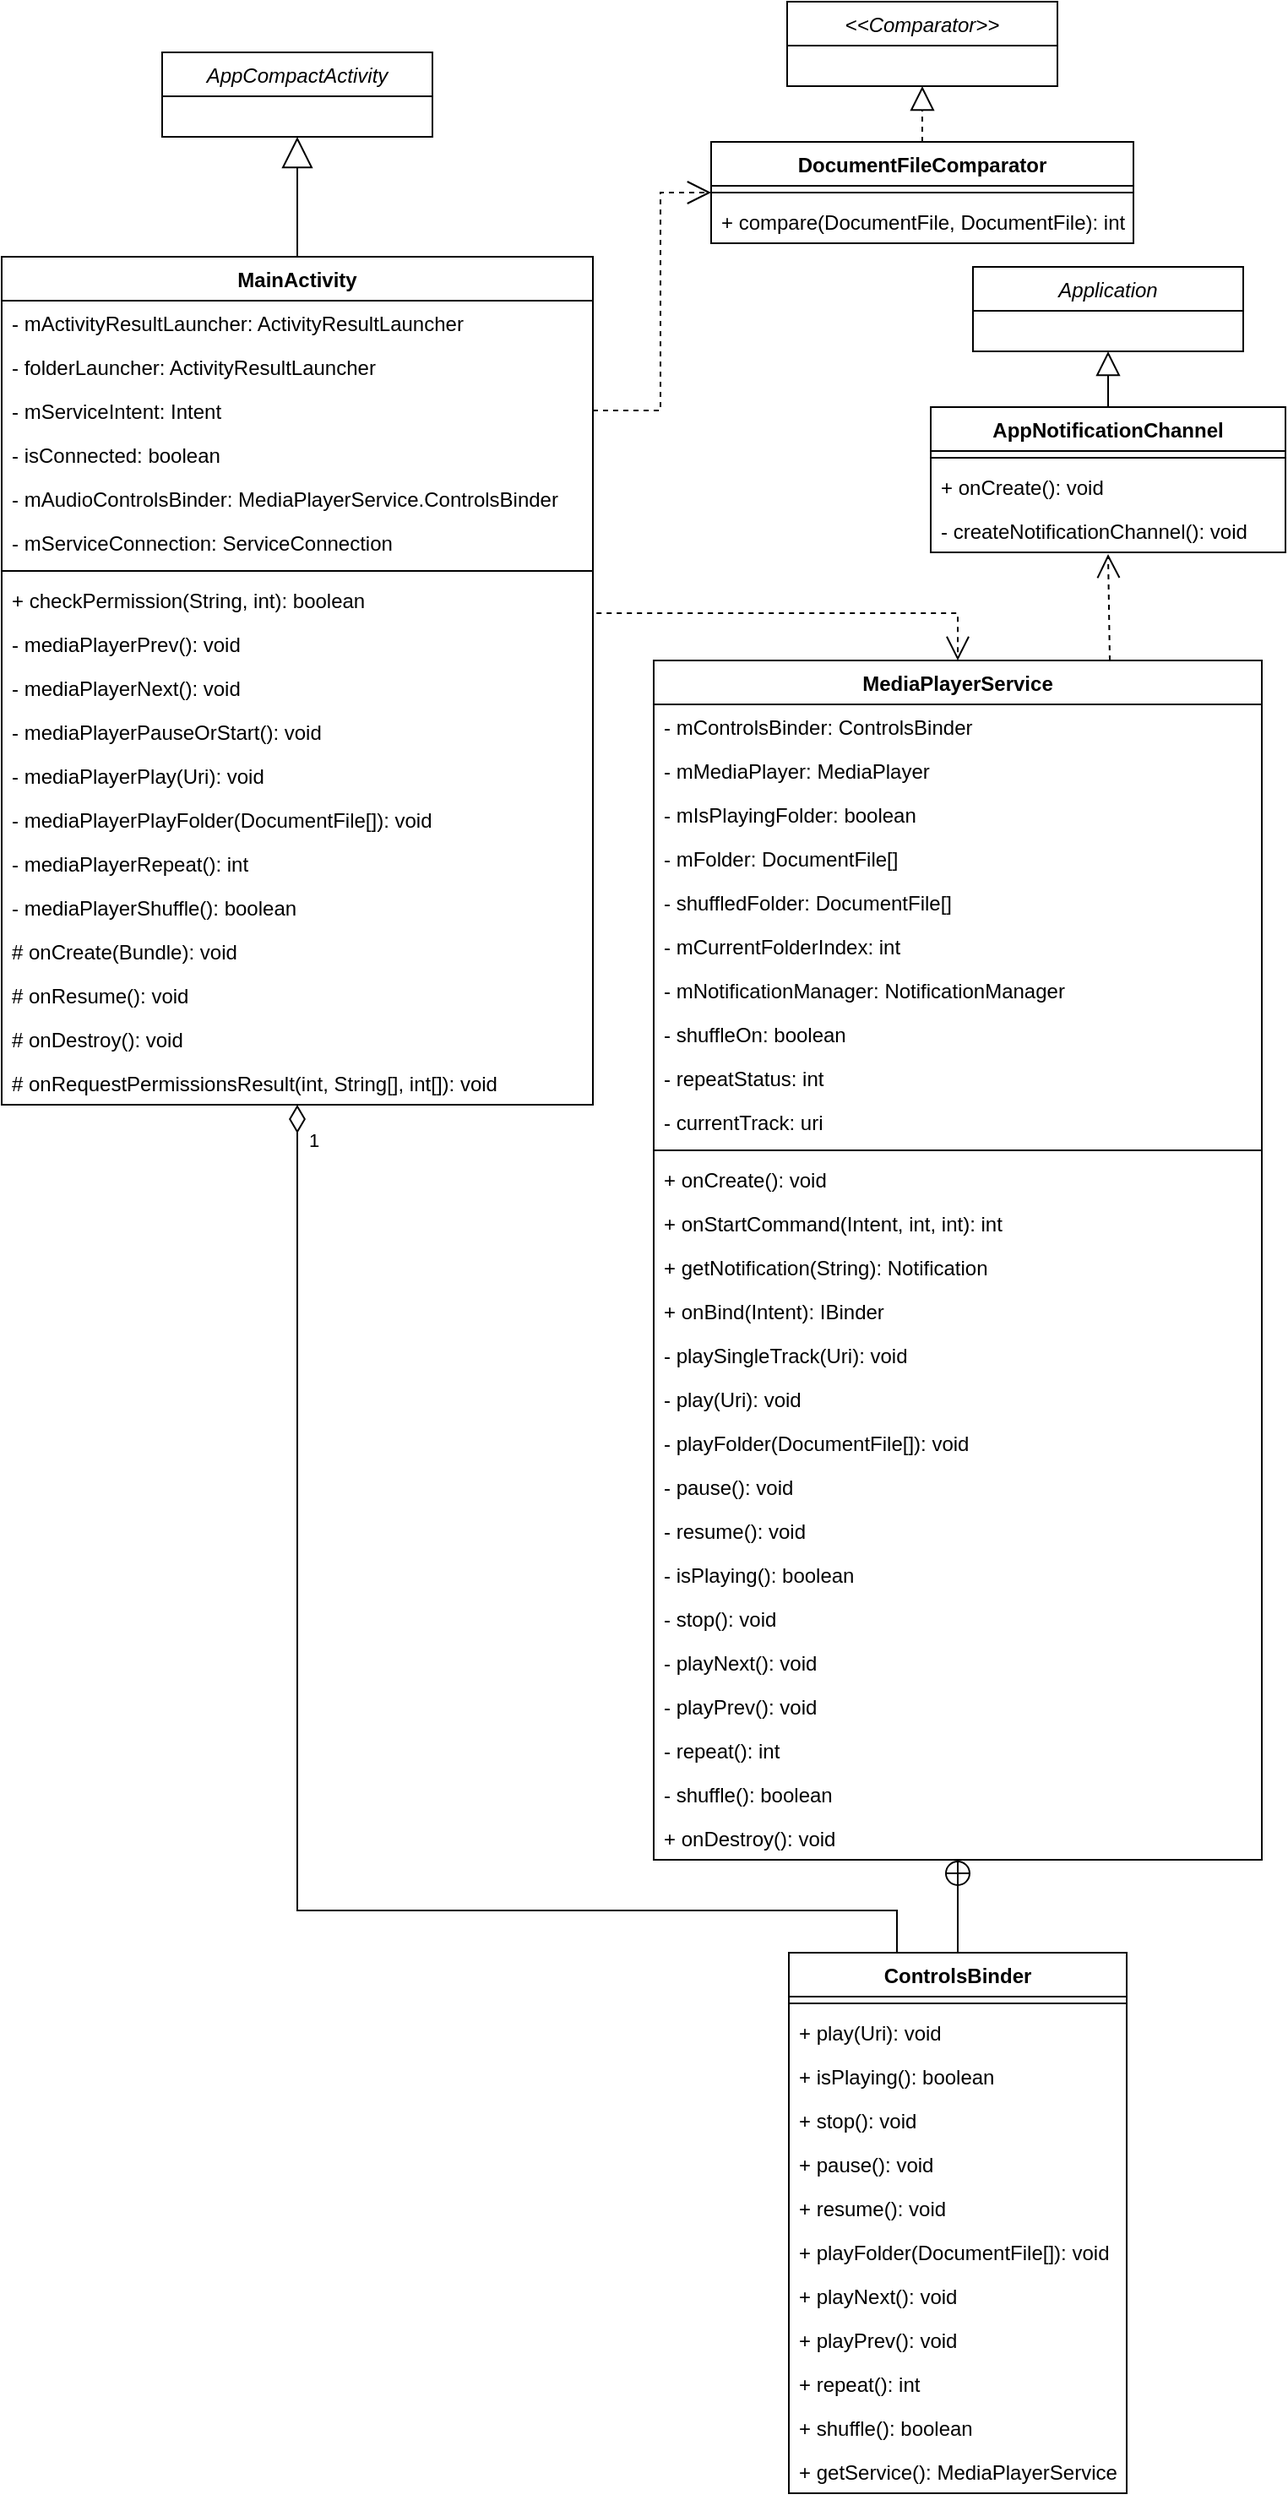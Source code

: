 <mxfile version="16.5.1" type="device"><diagram id="C5RBs43oDa-KdzZeNtuy" name="Page-1"><mxGraphModel dx="1378" dy="1071" grid="1" gridSize="10" guides="1" tooltips="1" connect="1" arrows="1" fold="1" page="1" pageScale="1" pageWidth="827" pageHeight="1169" math="0" shadow="0"><root><mxCell id="WIyWlLk6GJQsqaUBKTNV-0"/><mxCell id="WIyWlLk6GJQsqaUBKTNV-1" parent="WIyWlLk6GJQsqaUBKTNV-0"/><mxCell id="zkfFHV4jXpPFQw0GAbJ--0" value="AppCompactActivity" style="swimlane;fontStyle=2;align=center;verticalAlign=top;childLayout=stackLayout;horizontal=1;startSize=26;horizontalStack=0;resizeParent=1;resizeLast=0;collapsible=1;marginBottom=0;rounded=0;shadow=0;strokeWidth=1;" parent="WIyWlLk6GJQsqaUBKTNV-1" vertex="1"><mxGeometry x="135" y="40" width="160" height="50" as="geometry"><mxRectangle x="230" y="140" width="160" height="26" as="alternateBounds"/></mxGeometry></mxCell><mxCell id="f43jgIE_6Io_MxgB3emV-0" value="MainActivity" style="swimlane;fontStyle=1;align=center;verticalAlign=top;childLayout=stackLayout;horizontal=1;startSize=26;horizontalStack=0;resizeParent=1;resizeParentMax=0;resizeLast=0;collapsible=1;marginBottom=0;" parent="WIyWlLk6GJQsqaUBKTNV-1" vertex="1"><mxGeometry x="40" y="161" width="350" height="502" as="geometry"/></mxCell><mxCell id="f43jgIE_6Io_MxgB3emV-1" value="- mActivityResultLauncher: ActivityResultLauncher" style="text;strokeColor=none;fillColor=none;align=left;verticalAlign=top;spacingLeft=4;spacingRight=4;overflow=hidden;rotatable=0;points=[[0,0.5],[1,0.5]];portConstraint=eastwest;" parent="f43jgIE_6Io_MxgB3emV-0" vertex="1"><mxGeometry y="26" width="350" height="26" as="geometry"/></mxCell><mxCell id="f43jgIE_6Io_MxgB3emV-4" value="- folderLauncher: ActivityResultLauncher" style="text;strokeColor=none;fillColor=none;align=left;verticalAlign=top;spacingLeft=4;spacingRight=4;overflow=hidden;rotatable=0;points=[[0,0.5],[1,0.5]];portConstraint=eastwest;" parent="f43jgIE_6Io_MxgB3emV-0" vertex="1"><mxGeometry y="52" width="350" height="26" as="geometry"/></mxCell><mxCell id="CLvoN1h8R44Ct3btLvR1-39" value="- mServiceIntent: Intent" style="text;strokeColor=none;fillColor=none;align=left;verticalAlign=top;spacingLeft=4;spacingRight=4;overflow=hidden;rotatable=0;points=[[0,0.5],[1,0.5]];portConstraint=eastwest;" parent="f43jgIE_6Io_MxgB3emV-0" vertex="1"><mxGeometry y="78" width="350" height="26" as="geometry"/></mxCell><mxCell id="f43jgIE_6Io_MxgB3emV-6" value="- isConnected: boolean" style="text;strokeColor=none;fillColor=none;align=left;verticalAlign=top;spacingLeft=4;spacingRight=4;overflow=hidden;rotatable=0;points=[[0,0.5],[1,0.5]];portConstraint=eastwest;" parent="f43jgIE_6Io_MxgB3emV-0" vertex="1"><mxGeometry y="104" width="350" height="26" as="geometry"/></mxCell><mxCell id="f43jgIE_6Io_MxgB3emV-7" value="- mAudioControlsBinder: MediaPlayerService.ControlsBinder" style="text;strokeColor=none;fillColor=none;align=left;verticalAlign=top;spacingLeft=4;spacingRight=4;overflow=hidden;rotatable=0;points=[[0,0.5],[1,0.5]];portConstraint=eastwest;" parent="f43jgIE_6Io_MxgB3emV-0" vertex="1"><mxGeometry y="130" width="350" height="26" as="geometry"/></mxCell><mxCell id="f43jgIE_6Io_MxgB3emV-8" value="- mServiceConnection: ServiceConnection" style="text;strokeColor=none;fillColor=none;align=left;verticalAlign=top;spacingLeft=4;spacingRight=4;overflow=hidden;rotatable=0;points=[[0,0.5],[1,0.5]];portConstraint=eastwest;" parent="f43jgIE_6Io_MxgB3emV-0" vertex="1"><mxGeometry y="156" width="350" height="26" as="geometry"/></mxCell><mxCell id="f43jgIE_6Io_MxgB3emV-2" value="" style="line;strokeWidth=1;fillColor=none;align=left;verticalAlign=middle;spacingTop=-1;spacingLeft=3;spacingRight=3;rotatable=0;labelPosition=right;points=[];portConstraint=eastwest;" parent="f43jgIE_6Io_MxgB3emV-0" vertex="1"><mxGeometry y="182" width="350" height="8" as="geometry"/></mxCell><mxCell id="f43jgIE_6Io_MxgB3emV-3" value="+ checkPermission(String, int): boolean" style="text;strokeColor=none;fillColor=none;align=left;verticalAlign=top;spacingLeft=4;spacingRight=4;overflow=hidden;rotatable=0;points=[[0,0.5],[1,0.5]];portConstraint=eastwest;" parent="f43jgIE_6Io_MxgB3emV-0" vertex="1"><mxGeometry y="190" width="350" height="26" as="geometry"/></mxCell><mxCell id="CLvoN1h8R44Ct3btLvR1-40" value="- mediaPlayerPrev(): void" style="text;strokeColor=none;fillColor=none;align=left;verticalAlign=top;spacingLeft=4;spacingRight=4;overflow=hidden;rotatable=0;points=[[0,0.5],[1,0.5]];portConstraint=eastwest;" parent="f43jgIE_6Io_MxgB3emV-0" vertex="1"><mxGeometry y="216" width="350" height="26" as="geometry"/></mxCell><mxCell id="CLvoN1h8R44Ct3btLvR1-41" value="- mediaPlayerNext(): void" style="text;strokeColor=none;fillColor=none;align=left;verticalAlign=top;spacingLeft=4;spacingRight=4;overflow=hidden;rotatable=0;points=[[0,0.5],[1,0.5]];portConstraint=eastwest;" parent="f43jgIE_6Io_MxgB3emV-0" vertex="1"><mxGeometry y="242" width="350" height="26" as="geometry"/></mxCell><mxCell id="f43jgIE_6Io_MxgB3emV-5" value="- mediaPlayerPauseOrStart(): void" style="text;strokeColor=none;fillColor=none;align=left;verticalAlign=top;spacingLeft=4;spacingRight=4;overflow=hidden;rotatable=0;points=[[0,0.5],[1,0.5]];portConstraint=eastwest;" parent="f43jgIE_6Io_MxgB3emV-0" vertex="1"><mxGeometry y="268" width="350" height="26" as="geometry"/></mxCell><mxCell id="f43jgIE_6Io_MxgB3emV-9" value="- mediaPlayerPlay(Uri): void" style="text;strokeColor=none;fillColor=none;align=left;verticalAlign=top;spacingLeft=4;spacingRight=4;overflow=hidden;rotatable=0;points=[[0,0.5],[1,0.5]];portConstraint=eastwest;" parent="f43jgIE_6Io_MxgB3emV-0" vertex="1"><mxGeometry y="294" width="350" height="26" as="geometry"/></mxCell><mxCell id="f43jgIE_6Io_MxgB3emV-10" value="- mediaPlayerPlayFolder(DocumentFile[]): void" style="text;strokeColor=none;fillColor=none;align=left;verticalAlign=top;spacingLeft=4;spacingRight=4;overflow=hidden;rotatable=0;points=[[0,0.5],[1,0.5]];portConstraint=eastwest;" parent="f43jgIE_6Io_MxgB3emV-0" vertex="1"><mxGeometry y="320" width="350" height="26" as="geometry"/></mxCell><mxCell id="CLvoN1h8R44Ct3btLvR1-42" value="- mediaPlayerRepeat(): int" style="text;strokeColor=none;fillColor=none;align=left;verticalAlign=top;spacingLeft=4;spacingRight=4;overflow=hidden;rotatable=0;points=[[0,0.5],[1,0.5]];portConstraint=eastwest;" parent="f43jgIE_6Io_MxgB3emV-0" vertex="1"><mxGeometry y="346" width="350" height="26" as="geometry"/></mxCell><mxCell id="CLvoN1h8R44Ct3btLvR1-43" value="- mediaPlayerShuffle(): boolean" style="text;strokeColor=none;fillColor=none;align=left;verticalAlign=top;spacingLeft=4;spacingRight=4;overflow=hidden;rotatable=0;points=[[0,0.5],[1,0.5]];portConstraint=eastwest;" parent="f43jgIE_6Io_MxgB3emV-0" vertex="1"><mxGeometry y="372" width="350" height="26" as="geometry"/></mxCell><mxCell id="f43jgIE_6Io_MxgB3emV-11" value="# onCreate(Bundle): void" style="text;strokeColor=none;fillColor=none;align=left;verticalAlign=top;spacingLeft=4;spacingRight=4;overflow=hidden;rotatable=0;points=[[0,0.5],[1,0.5]];portConstraint=eastwest;" parent="f43jgIE_6Io_MxgB3emV-0" vertex="1"><mxGeometry y="398" width="350" height="26" as="geometry"/></mxCell><mxCell id="f43jgIE_6Io_MxgB3emV-12" value="# onResume(): void" style="text;strokeColor=none;fillColor=none;align=left;verticalAlign=top;spacingLeft=4;spacingRight=4;overflow=hidden;rotatable=0;points=[[0,0.5],[1,0.5]];portConstraint=eastwest;" parent="f43jgIE_6Io_MxgB3emV-0" vertex="1"><mxGeometry y="424" width="350" height="26" as="geometry"/></mxCell><mxCell id="f43jgIE_6Io_MxgB3emV-13" value="# onDestroy(): void" style="text;strokeColor=none;fillColor=none;align=left;verticalAlign=top;spacingLeft=4;spacingRight=4;overflow=hidden;rotatable=0;points=[[0,0.5],[1,0.5]];portConstraint=eastwest;" parent="f43jgIE_6Io_MxgB3emV-0" vertex="1"><mxGeometry y="450" width="350" height="26" as="geometry"/></mxCell><mxCell id="f43jgIE_6Io_MxgB3emV-14" value="# onRequestPermissionsResult(int, String[], int[]): void" style="text;strokeColor=none;fillColor=none;align=left;verticalAlign=top;spacingLeft=4;spacingRight=4;overflow=hidden;rotatable=0;points=[[0,0.5],[1,0.5]];portConstraint=eastwest;" parent="f43jgIE_6Io_MxgB3emV-0" vertex="1"><mxGeometry y="476" width="350" height="26" as="geometry"/></mxCell><mxCell id="f43jgIE_6Io_MxgB3emV-32" value="" style="endArrow=block;endSize=16;endFill=0;html=1;rounded=0;exitX=0.5;exitY=0;exitDx=0;exitDy=0;entryX=0.5;entryY=1;entryDx=0;entryDy=0;" parent="WIyWlLk6GJQsqaUBKTNV-1" source="f43jgIE_6Io_MxgB3emV-0" target="zkfFHV4jXpPFQw0GAbJ--0" edge="1"><mxGeometry x="0.155" y="-45" width="160" relative="1" as="geometry"><mxPoint x="470" y="250" as="sourcePoint"/><mxPoint x="630" y="250" as="targetPoint"/><mxPoint as="offset"/></mxGeometry></mxCell><mxCell id="f43jgIE_6Io_MxgB3emV-36" value="MediaPlayerService" style="swimlane;fontStyle=1;align=center;verticalAlign=top;childLayout=stackLayout;horizontal=1;startSize=26;horizontalStack=0;resizeParent=1;resizeParentMax=0;resizeLast=0;collapsible=1;marginBottom=0;" parent="WIyWlLk6GJQsqaUBKTNV-1" vertex="1"><mxGeometry x="426" y="400" width="360" height="710" as="geometry"/></mxCell><mxCell id="f43jgIE_6Io_MxgB3emV-37" value="- mControlsBinder: ControlsBinder" style="text;strokeColor=none;fillColor=none;align=left;verticalAlign=top;spacingLeft=4;spacingRight=4;overflow=hidden;rotatable=0;points=[[0,0.5],[1,0.5]];portConstraint=eastwest;" parent="f43jgIE_6Io_MxgB3emV-36" vertex="1"><mxGeometry y="26" width="360" height="26" as="geometry"/></mxCell><mxCell id="f43jgIE_6Io_MxgB3emV-38" value="- mMediaPlayer: MediaPlayer" style="text;strokeColor=none;fillColor=none;align=left;verticalAlign=top;spacingLeft=4;spacingRight=4;overflow=hidden;rotatable=0;points=[[0,0.5],[1,0.5]];portConstraint=eastwest;" parent="f43jgIE_6Io_MxgB3emV-36" vertex="1"><mxGeometry y="52" width="360" height="26" as="geometry"/></mxCell><mxCell id="CLvoN1h8R44Ct3btLvR1-7" value="- mIsPlayingFolder: boolean" style="text;strokeColor=none;fillColor=none;align=left;verticalAlign=top;spacingLeft=4;spacingRight=4;overflow=hidden;rotatable=0;points=[[0,0.5],[1,0.5]];portConstraint=eastwest;" parent="f43jgIE_6Io_MxgB3emV-36" vertex="1"><mxGeometry y="78" width="360" height="26" as="geometry"/></mxCell><mxCell id="f43jgIE_6Io_MxgB3emV-39" value="- mFolder: DocumentFile[]" style="text;strokeColor=none;fillColor=none;align=left;verticalAlign=top;spacingLeft=4;spacingRight=4;overflow=hidden;rotatable=0;points=[[0,0.5],[1,0.5]];portConstraint=eastwest;" parent="f43jgIE_6Io_MxgB3emV-36" vertex="1"><mxGeometry y="104" width="360" height="26" as="geometry"/></mxCell><mxCell id="CLvoN1h8R44Ct3btLvR1-38" value="- shuffledFolder: DocumentFile[]" style="text;strokeColor=none;fillColor=none;align=left;verticalAlign=top;spacingLeft=4;spacingRight=4;overflow=hidden;rotatable=0;points=[[0,0.5],[1,0.5]];portConstraint=eastwest;" parent="f43jgIE_6Io_MxgB3emV-36" vertex="1"><mxGeometry y="130" width="360" height="26" as="geometry"/></mxCell><mxCell id="f43jgIE_6Io_MxgB3emV-40" value="- mCurrentFolderIndex: int" style="text;strokeColor=none;fillColor=none;align=left;verticalAlign=top;spacingLeft=4;spacingRight=4;overflow=hidden;rotatable=0;points=[[0,0.5],[1,0.5]];portConstraint=eastwest;" parent="f43jgIE_6Io_MxgB3emV-36" vertex="1"><mxGeometry y="156" width="360" height="26" as="geometry"/></mxCell><mxCell id="f43jgIE_6Io_MxgB3emV-41" value="- mNotificationManager: NotificationManager" style="text;strokeColor=none;fillColor=none;align=left;verticalAlign=top;spacingLeft=4;spacingRight=4;overflow=hidden;rotatable=0;points=[[0,0.5],[1,0.5]];portConstraint=eastwest;" parent="f43jgIE_6Io_MxgB3emV-36" vertex="1"><mxGeometry y="182" width="360" height="26" as="geometry"/></mxCell><mxCell id="CLvoN1h8R44Ct3btLvR1-9" value="- shuffleOn: boolean" style="text;strokeColor=none;fillColor=none;align=left;verticalAlign=top;spacingLeft=4;spacingRight=4;overflow=hidden;rotatable=0;points=[[0,0.5],[1,0.5]];portConstraint=eastwest;" parent="f43jgIE_6Io_MxgB3emV-36" vertex="1"><mxGeometry y="208" width="360" height="26" as="geometry"/></mxCell><mxCell id="CLvoN1h8R44Ct3btLvR1-8" value="- repeatStatus: int" style="text;strokeColor=none;fillColor=none;align=left;verticalAlign=top;spacingLeft=4;spacingRight=4;overflow=hidden;rotatable=0;points=[[0,0.5],[1,0.5]];portConstraint=eastwest;" parent="f43jgIE_6Io_MxgB3emV-36" vertex="1"><mxGeometry y="234" width="360" height="26" as="geometry"/></mxCell><mxCell id="CLvoN1h8R44Ct3btLvR1-10" value="- currentTrack: uri" style="text;strokeColor=none;fillColor=none;align=left;verticalAlign=top;spacingLeft=4;spacingRight=4;overflow=hidden;rotatable=0;points=[[0,0.5],[1,0.5]];portConstraint=eastwest;" parent="f43jgIE_6Io_MxgB3emV-36" vertex="1"><mxGeometry y="260" width="360" height="26" as="geometry"/></mxCell><mxCell id="f43jgIE_6Io_MxgB3emV-42" value="" style="line;strokeWidth=1;fillColor=none;align=left;verticalAlign=middle;spacingTop=-1;spacingLeft=3;spacingRight=3;rotatable=0;labelPosition=right;points=[];portConstraint=eastwest;" parent="f43jgIE_6Io_MxgB3emV-36" vertex="1"><mxGeometry y="286" width="360" height="8" as="geometry"/></mxCell><mxCell id="f43jgIE_6Io_MxgB3emV-47" value="+ onCreate(): void" style="text;strokeColor=none;fillColor=none;align=left;verticalAlign=top;spacingLeft=4;spacingRight=4;overflow=hidden;rotatable=0;points=[[0,0.5],[1,0.5]];portConstraint=eastwest;" parent="f43jgIE_6Io_MxgB3emV-36" vertex="1"><mxGeometry y="294" width="360" height="26" as="geometry"/></mxCell><mxCell id="CLvoN1h8R44Ct3btLvR1-0" value="+ onStartCommand(Intent, int, int): int" style="text;strokeColor=none;fillColor=none;align=left;verticalAlign=top;spacingLeft=4;spacingRight=4;overflow=hidden;rotatable=0;points=[[0,0.5],[1,0.5]];portConstraint=eastwest;" parent="f43jgIE_6Io_MxgB3emV-36" vertex="1"><mxGeometry y="320" width="360" height="26" as="geometry"/></mxCell><mxCell id="CLvoN1h8R44Ct3btLvR1-1" value="+ getNotification(String): Notification" style="text;strokeColor=none;fillColor=none;align=left;verticalAlign=top;spacingLeft=4;spacingRight=4;overflow=hidden;rotatable=0;points=[[0,0.5],[1,0.5]];portConstraint=eastwest;" parent="f43jgIE_6Io_MxgB3emV-36" vertex="1"><mxGeometry y="346" width="360" height="26" as="geometry"/></mxCell><mxCell id="CLvoN1h8R44Ct3btLvR1-2" value="+ onBind(Intent): IBinder" style="text;strokeColor=none;fillColor=none;align=left;verticalAlign=top;spacingLeft=4;spacingRight=4;overflow=hidden;rotatable=0;points=[[0,0.5],[1,0.5]];portConstraint=eastwest;" parent="f43jgIE_6Io_MxgB3emV-36" vertex="1"><mxGeometry y="372" width="360" height="26" as="geometry"/></mxCell><mxCell id="f43jgIE_6Io_MxgB3emV-48" value="- playSingleTrack(Uri): void" style="text;strokeColor=none;fillColor=none;align=left;verticalAlign=top;spacingLeft=4;spacingRight=4;overflow=hidden;rotatable=0;points=[[0,0.5],[1,0.5]];portConstraint=eastwest;" parent="f43jgIE_6Io_MxgB3emV-36" vertex="1"><mxGeometry y="398" width="360" height="26" as="geometry"/></mxCell><mxCell id="f43jgIE_6Io_MxgB3emV-45" value="- play(Uri): void" style="text;strokeColor=none;fillColor=none;align=left;verticalAlign=top;spacingLeft=4;spacingRight=4;overflow=hidden;rotatable=0;points=[[0,0.5],[1,0.5]];portConstraint=eastwest;" parent="f43jgIE_6Io_MxgB3emV-36" vertex="1"><mxGeometry y="424" width="360" height="26" as="geometry"/></mxCell><mxCell id="f43jgIE_6Io_MxgB3emV-52" value="- playFolder(DocumentFile[]): void" style="text;strokeColor=none;fillColor=none;align=left;verticalAlign=top;spacingLeft=4;spacingRight=4;overflow=hidden;rotatable=0;points=[[0,0.5],[1,0.5]];portConstraint=eastwest;" parent="f43jgIE_6Io_MxgB3emV-36" vertex="1"><mxGeometry y="450" width="360" height="26" as="geometry"/></mxCell><mxCell id="f43jgIE_6Io_MxgB3emV-49" value="- pause(): void" style="text;strokeColor=none;fillColor=none;align=left;verticalAlign=top;spacingLeft=4;spacingRight=4;overflow=hidden;rotatable=0;points=[[0,0.5],[1,0.5]];portConstraint=eastwest;" parent="f43jgIE_6Io_MxgB3emV-36" vertex="1"><mxGeometry y="476" width="360" height="26" as="geometry"/></mxCell><mxCell id="f43jgIE_6Io_MxgB3emV-50" value="- resume(): void" style="text;strokeColor=none;fillColor=none;align=left;verticalAlign=top;spacingLeft=4;spacingRight=4;overflow=hidden;rotatable=0;points=[[0,0.5],[1,0.5]];portConstraint=eastwest;" parent="f43jgIE_6Io_MxgB3emV-36" vertex="1"><mxGeometry y="502" width="360" height="26" as="geometry"/></mxCell><mxCell id="f43jgIE_6Io_MxgB3emV-53" value="- isPlaying(): boolean" style="text;strokeColor=none;fillColor=none;align=left;verticalAlign=top;spacingLeft=4;spacingRight=4;overflow=hidden;rotatable=0;points=[[0,0.5],[1,0.5]];portConstraint=eastwest;" parent="f43jgIE_6Io_MxgB3emV-36" vertex="1"><mxGeometry y="528" width="360" height="26" as="geometry"/></mxCell><mxCell id="f43jgIE_6Io_MxgB3emV-54" value="- stop(): void" style="text;strokeColor=none;fillColor=none;align=left;verticalAlign=top;spacingLeft=4;spacingRight=4;overflow=hidden;rotatable=0;points=[[0,0.5],[1,0.5]];portConstraint=eastwest;" parent="f43jgIE_6Io_MxgB3emV-36" vertex="1"><mxGeometry y="554" width="360" height="26" as="geometry"/></mxCell><mxCell id="CLvoN1h8R44Ct3btLvR1-3" value="- playNext(): void" style="text;strokeColor=none;fillColor=none;align=left;verticalAlign=top;spacingLeft=4;spacingRight=4;overflow=hidden;rotatable=0;points=[[0,0.5],[1,0.5]];portConstraint=eastwest;" parent="f43jgIE_6Io_MxgB3emV-36" vertex="1"><mxGeometry y="580" width="360" height="26" as="geometry"/></mxCell><mxCell id="CLvoN1h8R44Ct3btLvR1-4" value="- playPrev(): void" style="text;strokeColor=none;fillColor=none;align=left;verticalAlign=top;spacingLeft=4;spacingRight=4;overflow=hidden;rotatable=0;points=[[0,0.5],[1,0.5]];portConstraint=eastwest;" parent="f43jgIE_6Io_MxgB3emV-36" vertex="1"><mxGeometry y="606" width="360" height="26" as="geometry"/></mxCell><mxCell id="CLvoN1h8R44Ct3btLvR1-5" value="- repeat(): int" style="text;strokeColor=none;fillColor=none;align=left;verticalAlign=top;spacingLeft=4;spacingRight=4;overflow=hidden;rotatable=0;points=[[0,0.5],[1,0.5]];portConstraint=eastwest;" parent="f43jgIE_6Io_MxgB3emV-36" vertex="1"><mxGeometry y="632" width="360" height="26" as="geometry"/></mxCell><mxCell id="CLvoN1h8R44Ct3btLvR1-6" value="- shuffle(): boolean" style="text;strokeColor=none;fillColor=none;align=left;verticalAlign=top;spacingLeft=4;spacingRight=4;overflow=hidden;rotatable=0;points=[[0,0.5],[1,0.5]];portConstraint=eastwest;" parent="f43jgIE_6Io_MxgB3emV-36" vertex="1"><mxGeometry y="658" width="360" height="26" as="geometry"/></mxCell><mxCell id="f43jgIE_6Io_MxgB3emV-55" value="+ onDestroy(): void" style="text;strokeColor=none;fillColor=none;align=left;verticalAlign=top;spacingLeft=4;spacingRight=4;overflow=hidden;rotatable=0;points=[[0,0.5],[1,0.5]];portConstraint=eastwest;" parent="f43jgIE_6Io_MxgB3emV-36" vertex="1"><mxGeometry y="684" width="360" height="26" as="geometry"/></mxCell><mxCell id="f43jgIE_6Io_MxgB3emV-60" value="ControlsBinder" style="swimlane;fontStyle=1;align=center;verticalAlign=top;childLayout=stackLayout;horizontal=1;startSize=26;horizontalStack=0;resizeParent=1;resizeParentMax=0;resizeLast=0;collapsible=1;marginBottom=0;" parent="WIyWlLk6GJQsqaUBKTNV-1" vertex="1"><mxGeometry x="506" y="1165" width="200" height="320" as="geometry"/></mxCell><mxCell id="f43jgIE_6Io_MxgB3emV-62" value="" style="line;strokeWidth=1;fillColor=none;align=left;verticalAlign=middle;spacingTop=-1;spacingLeft=3;spacingRight=3;rotatable=0;labelPosition=right;points=[];portConstraint=eastwest;" parent="f43jgIE_6Io_MxgB3emV-60" vertex="1"><mxGeometry y="26" width="200" height="8" as="geometry"/></mxCell><mxCell id="f43jgIE_6Io_MxgB3emV-63" value="+ play(Uri): void" style="text;strokeColor=none;fillColor=none;align=left;verticalAlign=top;spacingLeft=4;spacingRight=4;overflow=hidden;rotatable=0;points=[[0,0.5],[1,0.5]];portConstraint=eastwest;" parent="f43jgIE_6Io_MxgB3emV-60" vertex="1"><mxGeometry y="34" width="200" height="26" as="geometry"/></mxCell><mxCell id="f43jgIE_6Io_MxgB3emV-65" value="+ isPlaying(): boolean" style="text;strokeColor=none;fillColor=none;align=left;verticalAlign=top;spacingLeft=4;spacingRight=4;overflow=hidden;rotatable=0;points=[[0,0.5],[1,0.5]];portConstraint=eastwest;" parent="f43jgIE_6Io_MxgB3emV-60" vertex="1"><mxGeometry y="60" width="200" height="26" as="geometry"/></mxCell><mxCell id="f43jgIE_6Io_MxgB3emV-69" value="+ stop(): void" style="text;strokeColor=none;fillColor=none;align=left;verticalAlign=top;spacingLeft=4;spacingRight=4;overflow=hidden;rotatable=0;points=[[0,0.5],[1,0.5]];portConstraint=eastwest;" parent="f43jgIE_6Io_MxgB3emV-60" vertex="1"><mxGeometry y="86" width="200" height="26" as="geometry"/></mxCell><mxCell id="f43jgIE_6Io_MxgB3emV-70" value="+ pause(): void" style="text;strokeColor=none;fillColor=none;align=left;verticalAlign=top;spacingLeft=4;spacingRight=4;overflow=hidden;rotatable=0;points=[[0,0.5],[1,0.5]];portConstraint=eastwest;" parent="f43jgIE_6Io_MxgB3emV-60" vertex="1"><mxGeometry y="112" width="200" height="26" as="geometry"/></mxCell><mxCell id="f43jgIE_6Io_MxgB3emV-71" value="+ resume(): void" style="text;strokeColor=none;fillColor=none;align=left;verticalAlign=top;spacingLeft=4;spacingRight=4;overflow=hidden;rotatable=0;points=[[0,0.5],[1,0.5]];portConstraint=eastwest;" parent="f43jgIE_6Io_MxgB3emV-60" vertex="1"><mxGeometry y="138" width="200" height="26" as="geometry"/></mxCell><mxCell id="f43jgIE_6Io_MxgB3emV-73" value="+ playFolder(DocumentFile[]): void" style="text;strokeColor=none;fillColor=none;align=left;verticalAlign=top;spacingLeft=4;spacingRight=4;overflow=hidden;rotatable=0;points=[[0,0.5],[1,0.5]];portConstraint=eastwest;" parent="f43jgIE_6Io_MxgB3emV-60" vertex="1"><mxGeometry y="164" width="200" height="26" as="geometry"/></mxCell><mxCell id="CLvoN1h8R44Ct3btLvR1-33" value="+ playNext(): void" style="text;strokeColor=none;fillColor=none;align=left;verticalAlign=top;spacingLeft=4;spacingRight=4;overflow=hidden;rotatable=0;points=[[0,0.5],[1,0.5]];portConstraint=eastwest;" parent="f43jgIE_6Io_MxgB3emV-60" vertex="1"><mxGeometry y="190" width="200" height="26" as="geometry"/></mxCell><mxCell id="CLvoN1h8R44Ct3btLvR1-34" value="+ playPrev(): void" style="text;strokeColor=none;fillColor=none;align=left;verticalAlign=top;spacingLeft=4;spacingRight=4;overflow=hidden;rotatable=0;points=[[0,0.5],[1,0.5]];portConstraint=eastwest;" parent="f43jgIE_6Io_MxgB3emV-60" vertex="1"><mxGeometry y="216" width="200" height="26" as="geometry"/></mxCell><mxCell id="CLvoN1h8R44Ct3btLvR1-35" value="+ repeat(): int" style="text;strokeColor=none;fillColor=none;align=left;verticalAlign=top;spacingLeft=4;spacingRight=4;overflow=hidden;rotatable=0;points=[[0,0.5],[1,0.5]];portConstraint=eastwest;" parent="f43jgIE_6Io_MxgB3emV-60" vertex="1"><mxGeometry y="242" width="200" height="26" as="geometry"/></mxCell><mxCell id="CLvoN1h8R44Ct3btLvR1-36" value="+ shuffle(): boolean" style="text;strokeColor=none;fillColor=none;align=left;verticalAlign=top;spacingLeft=4;spacingRight=4;overflow=hidden;rotatable=0;points=[[0,0.5],[1,0.5]];portConstraint=eastwest;" parent="f43jgIE_6Io_MxgB3emV-60" vertex="1"><mxGeometry y="268" width="200" height="26" as="geometry"/></mxCell><mxCell id="CLvoN1h8R44Ct3btLvR1-37" value="+ getService(): MediaPlayerService" style="text;strokeColor=none;fillColor=none;align=left;verticalAlign=top;spacingLeft=4;spacingRight=4;overflow=hidden;rotatable=0;points=[[0,0.5],[1,0.5]];portConstraint=eastwest;" parent="f43jgIE_6Io_MxgB3emV-60" vertex="1"><mxGeometry y="294" width="200" height="26" as="geometry"/></mxCell><mxCell id="f43jgIE_6Io_MxgB3emV-64" value="" style="endArrow=none;startArrow=circlePlus;endFill=0;startFill=0;endSize=8;html=1;rounded=0;entryX=0.5;entryY=0;entryDx=0;entryDy=0;" parent="WIyWlLk6GJQsqaUBKTNV-1" source="f43jgIE_6Io_MxgB3emV-55" target="f43jgIE_6Io_MxgB3emV-60" edge="1"><mxGeometry width="160" relative="1" as="geometry"><mxPoint x="580" y="930" as="sourcePoint"/><mxPoint x="740" y="930" as="targetPoint"/></mxGeometry></mxCell><mxCell id="f43jgIE_6Io_MxgB3emV-72" value="1" style="endArrow=none;html=1;endSize=12;startArrow=diamondThin;startSize=14;startFill=0;edgeStyle=orthogonalEdgeStyle;align=left;verticalAlign=bottom;rounded=0;endFill=0;targetPerimeterSpacing=0;" parent="WIyWlLk6GJQsqaUBKTNV-1" source="f43jgIE_6Io_MxgB3emV-0" target="f43jgIE_6Io_MxgB3emV-60" edge="1"><mxGeometry x="-0.931" y="5" relative="1" as="geometry"><mxPoint x="230" y="690" as="sourcePoint"/><mxPoint x="590" y="1120" as="targetPoint"/><Array as="points"><mxPoint x="215" y="1140"/><mxPoint x="570" y="1140"/></Array><mxPoint as="offset"/></mxGeometry></mxCell><mxCell id="f43jgIE_6Io_MxgB3emV-77" value="" style="endArrow=open;endSize=12;dashed=1;html=1;rounded=0;exitX=1.006;exitY=0.808;exitDx=0;exitDy=0;exitPerimeter=0;entryX=0.5;entryY=0;entryDx=0;entryDy=0;" parent="WIyWlLk6GJQsqaUBKTNV-1" source="f43jgIE_6Io_MxgB3emV-3" target="f43jgIE_6Io_MxgB3emV-36" edge="1"><mxGeometry x="-0.125" y="80" width="160" relative="1" as="geometry"><mxPoint x="510" y="220" as="sourcePoint"/><mxPoint x="670" y="220" as="targetPoint"/><Array as="points"><mxPoint x="606" y="372"/></Array><mxPoint as="offset"/></mxGeometry></mxCell><mxCell id="JvIoavtO-_mq0N2DHreE-0" value="DocumentFileComparator" style="swimlane;fontStyle=1;align=center;verticalAlign=top;childLayout=stackLayout;horizontal=1;startSize=26;horizontalStack=0;resizeParent=1;resizeParentMax=0;resizeLast=0;collapsible=1;marginBottom=0;" parent="WIyWlLk6GJQsqaUBKTNV-1" vertex="1"><mxGeometry x="460" y="93" width="250" height="60" as="geometry"/></mxCell><mxCell id="CLvoN1h8R44Ct3btLvR1-21" value="" style="line;strokeWidth=1;fillColor=none;align=left;verticalAlign=middle;spacingTop=-1;spacingLeft=3;spacingRight=3;rotatable=0;labelPosition=right;points=[];portConstraint=eastwest;" parent="JvIoavtO-_mq0N2DHreE-0" vertex="1"><mxGeometry y="26" width="250" height="8" as="geometry"/></mxCell><mxCell id="JvIoavtO-_mq0N2DHreE-3" value="+ compare(DocumentFile, DocumentFile): int" style="text;strokeColor=none;fillColor=none;align=left;verticalAlign=top;spacingLeft=4;spacingRight=4;overflow=hidden;rotatable=0;points=[[0,0.5],[1,0.5]];portConstraint=eastwest;" parent="JvIoavtO-_mq0N2DHreE-0" vertex="1"><mxGeometry y="34" width="250" height="26" as="geometry"/></mxCell><mxCell id="JvIoavtO-_mq0N2DHreE-5" value="AppNotificationChannel" style="swimlane;fontStyle=1;align=center;verticalAlign=top;childLayout=stackLayout;horizontal=1;startSize=26;horizontalStack=0;resizeParent=1;resizeParentMax=0;resizeLast=0;collapsible=1;marginBottom=0;" parent="WIyWlLk6GJQsqaUBKTNV-1" vertex="1"><mxGeometry x="590" y="250" width="210" height="86" as="geometry"/></mxCell><mxCell id="JvIoavtO-_mq0N2DHreE-7" value="" style="line;strokeWidth=1;fillColor=none;align=left;verticalAlign=middle;spacingTop=-1;spacingLeft=3;spacingRight=3;rotatable=0;labelPosition=right;points=[];portConstraint=eastwest;" parent="JvIoavtO-_mq0N2DHreE-5" vertex="1"><mxGeometry y="26" width="210" height="8" as="geometry"/></mxCell><mxCell id="JvIoavtO-_mq0N2DHreE-8" value="+ onCreate(): void" style="text;strokeColor=none;fillColor=none;align=left;verticalAlign=top;spacingLeft=4;spacingRight=4;overflow=hidden;rotatable=0;points=[[0,0.5],[1,0.5]];portConstraint=eastwest;" parent="JvIoavtO-_mq0N2DHreE-5" vertex="1"><mxGeometry y="34" width="210" height="26" as="geometry"/></mxCell><mxCell id="CLvoN1h8R44Ct3btLvR1-20" value="- createNotificationChannel(): void" style="text;strokeColor=none;fillColor=none;align=left;verticalAlign=top;spacingLeft=4;spacingRight=4;overflow=hidden;rotatable=0;points=[[0,0.5],[1,0.5]];portConstraint=eastwest;" parent="JvIoavtO-_mq0N2DHreE-5" vertex="1"><mxGeometry y="60" width="210" height="26" as="geometry"/></mxCell><mxCell id="CLvoN1h8R44Ct3btLvR1-15" value="Application" style="swimlane;fontStyle=2;align=center;verticalAlign=top;childLayout=stackLayout;horizontal=1;startSize=26;horizontalStack=0;resizeParent=1;resizeLast=0;collapsible=1;marginBottom=0;rounded=0;shadow=0;strokeWidth=1;" parent="WIyWlLk6GJQsqaUBKTNV-1" vertex="1"><mxGeometry x="615" y="167" width="160" height="50" as="geometry"><mxRectangle x="975" y="400" width="160" height="26" as="alternateBounds"/></mxGeometry></mxCell><mxCell id="CLvoN1h8R44Ct3btLvR1-18" value="" style="endArrow=block;endFill=0;endSize=12;html=1;rounded=0;entryX=0.5;entryY=1;entryDx=0;entryDy=0;exitX=0.5;exitY=0;exitDx=0;exitDy=0;" parent="WIyWlLk6GJQsqaUBKTNV-1" source="JvIoavtO-_mq0N2DHreE-5" target="CLvoN1h8R44Ct3btLvR1-15" edge="1"><mxGeometry width="160" relative="1" as="geometry"><mxPoint x="695" y="251" as="sourcePoint"/><mxPoint x="555" y="137" as="targetPoint"/></mxGeometry></mxCell><mxCell id="CLvoN1h8R44Ct3btLvR1-19" value="" style="endArrow=open;endFill=1;endSize=12;html=1;rounded=0;exitX=0.75;exitY=0;exitDx=0;exitDy=0;dashed=1;entryX=0.5;entryY=1.038;entryDx=0;entryDy=0;entryPerimeter=0;" parent="WIyWlLk6GJQsqaUBKTNV-1" source="f43jgIE_6Io_MxgB3emV-36" target="CLvoN1h8R44Ct3btLvR1-20" edge="1"><mxGeometry width="160" relative="1" as="geometry"><mxPoint x="708" y="400" as="sourcePoint"/><mxPoint x="680.9" y="338.99" as="targetPoint"/></mxGeometry></mxCell><mxCell id="CLvoN1h8R44Ct3btLvR1-25" value="&lt;&lt;Comparator&gt;&gt;" style="swimlane;fontStyle=2;align=center;verticalAlign=top;childLayout=stackLayout;horizontal=1;startSize=26;horizontalStack=0;resizeParent=1;resizeLast=0;collapsible=1;marginBottom=0;rounded=0;shadow=0;strokeWidth=1;" parent="WIyWlLk6GJQsqaUBKTNV-1" vertex="1"><mxGeometry x="505" y="10" width="160" height="50" as="geometry"><mxRectangle x="975" y="400" width="160" height="26" as="alternateBounds"/></mxGeometry></mxCell><mxCell id="CLvoN1h8R44Ct3btLvR1-26" value="" style="endArrow=block;dashed=1;endFill=0;endSize=12;html=1;rounded=0;entryX=0.5;entryY=1;entryDx=0;entryDy=0;" parent="WIyWlLk6GJQsqaUBKTNV-1" source="JvIoavtO-_mq0N2DHreE-0" target="CLvoN1h8R44Ct3btLvR1-25" edge="1"><mxGeometry width="160" relative="1" as="geometry"><mxPoint x="550" y="410" as="sourcePoint"/><mxPoint x="710" y="410" as="targetPoint"/></mxGeometry></mxCell><mxCell id="LwHW011LxtNk6I2O7lxK-0" value="" style="endArrow=open;endFill=1;endSize=12;html=1;rounded=0;exitX=1;exitY=0.5;exitDx=0;exitDy=0;dashed=1;entryX=0;entryY=0.5;entryDx=0;entryDy=0;" edge="1" parent="WIyWlLk6GJQsqaUBKTNV-1" source="CLvoN1h8R44Ct3btLvR1-39" target="JvIoavtO-_mq0N2DHreE-0"><mxGeometry width="160" relative="1" as="geometry"><mxPoint x="706" y="410.0" as="sourcePoint"/><mxPoint x="705" y="346.988" as="targetPoint"/><Array as="points"><mxPoint x="430" y="252"/><mxPoint x="430" y="123"/></Array></mxGeometry></mxCell></root></mxGraphModel></diagram></mxfile>